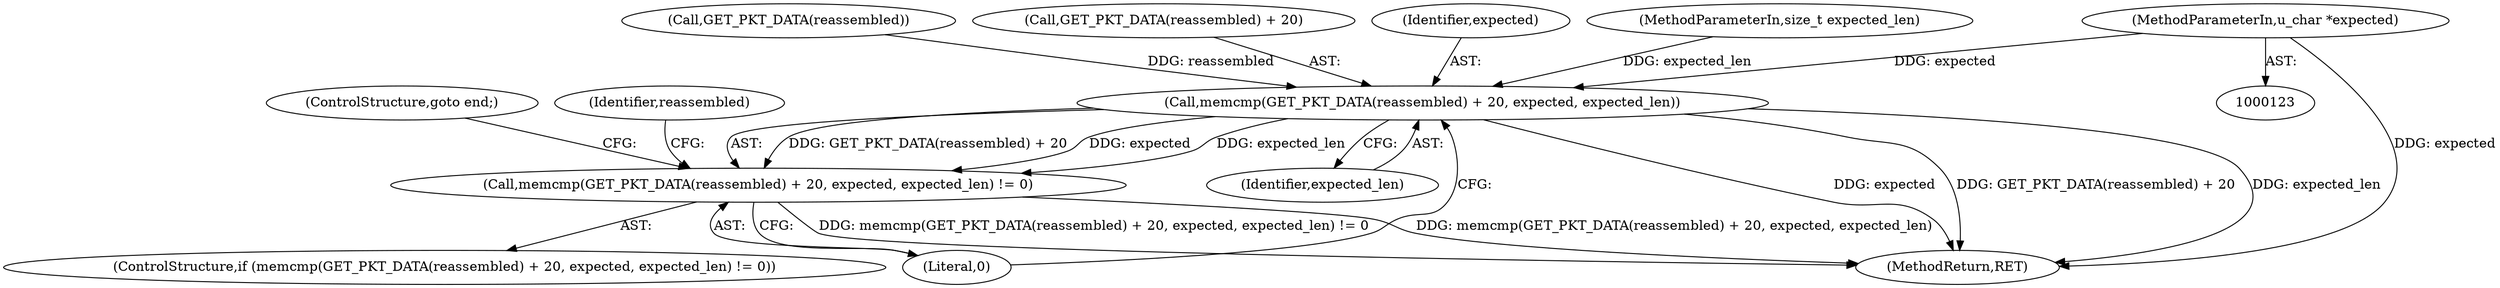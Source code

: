 digraph "0_suricata_4a04f814b15762eb446a5ead4d69d021512df6f8_1@pointer" {
"1000125" [label="(MethodParameterIn,u_char *expected)"];
"1000479" [label="(Call,memcmp(GET_PKT_DATA(reassembled) + 20, expected, expected_len))"];
"1000478" [label="(Call,memcmp(GET_PKT_DATA(reassembled) + 20, expected, expected_len) != 0)"];
"1000485" [label="(Identifier,expected_len)"];
"1000477" [label="(ControlStructure,if (memcmp(GET_PKT_DATA(reassembled) + 20, expected, expected_len) != 0))"];
"1000484" [label="(Identifier,expected)"];
"1000522" [label="(MethodReturn,RET)"];
"1000479" [label="(Call,memcmp(GET_PKT_DATA(reassembled) + 20, expected, expected_len))"];
"1000488" [label="(ControlStructure,goto end;)"];
"1000125" [label="(MethodParameterIn,u_char *expected)"];
"1000126" [label="(MethodParameterIn,size_t expected_len)"];
"1000486" [label="(Literal,0)"];
"1000481" [label="(Call,GET_PKT_DATA(reassembled))"];
"1000480" [label="(Call,GET_PKT_DATA(reassembled) + 20)"];
"1000478" [label="(Call,memcmp(GET_PKT_DATA(reassembled) + 20, expected, expected_len) != 0)"];
"1000490" [label="(Identifier,reassembled)"];
"1000125" -> "1000123"  [label="AST: "];
"1000125" -> "1000522"  [label="DDG: expected"];
"1000125" -> "1000479"  [label="DDG: expected"];
"1000479" -> "1000478"  [label="AST: "];
"1000479" -> "1000485"  [label="CFG: "];
"1000480" -> "1000479"  [label="AST: "];
"1000484" -> "1000479"  [label="AST: "];
"1000485" -> "1000479"  [label="AST: "];
"1000486" -> "1000479"  [label="CFG: "];
"1000479" -> "1000522"  [label="DDG: GET_PKT_DATA(reassembled) + 20"];
"1000479" -> "1000522"  [label="DDG: expected_len"];
"1000479" -> "1000522"  [label="DDG: expected"];
"1000479" -> "1000478"  [label="DDG: GET_PKT_DATA(reassembled) + 20"];
"1000479" -> "1000478"  [label="DDG: expected"];
"1000479" -> "1000478"  [label="DDG: expected_len"];
"1000481" -> "1000479"  [label="DDG: reassembled"];
"1000126" -> "1000479"  [label="DDG: expected_len"];
"1000478" -> "1000477"  [label="AST: "];
"1000478" -> "1000486"  [label="CFG: "];
"1000486" -> "1000478"  [label="AST: "];
"1000488" -> "1000478"  [label="CFG: "];
"1000490" -> "1000478"  [label="CFG: "];
"1000478" -> "1000522"  [label="DDG: memcmp(GET_PKT_DATA(reassembled) + 20, expected, expected_len)"];
"1000478" -> "1000522"  [label="DDG: memcmp(GET_PKT_DATA(reassembled) + 20, expected, expected_len) != 0"];
}
